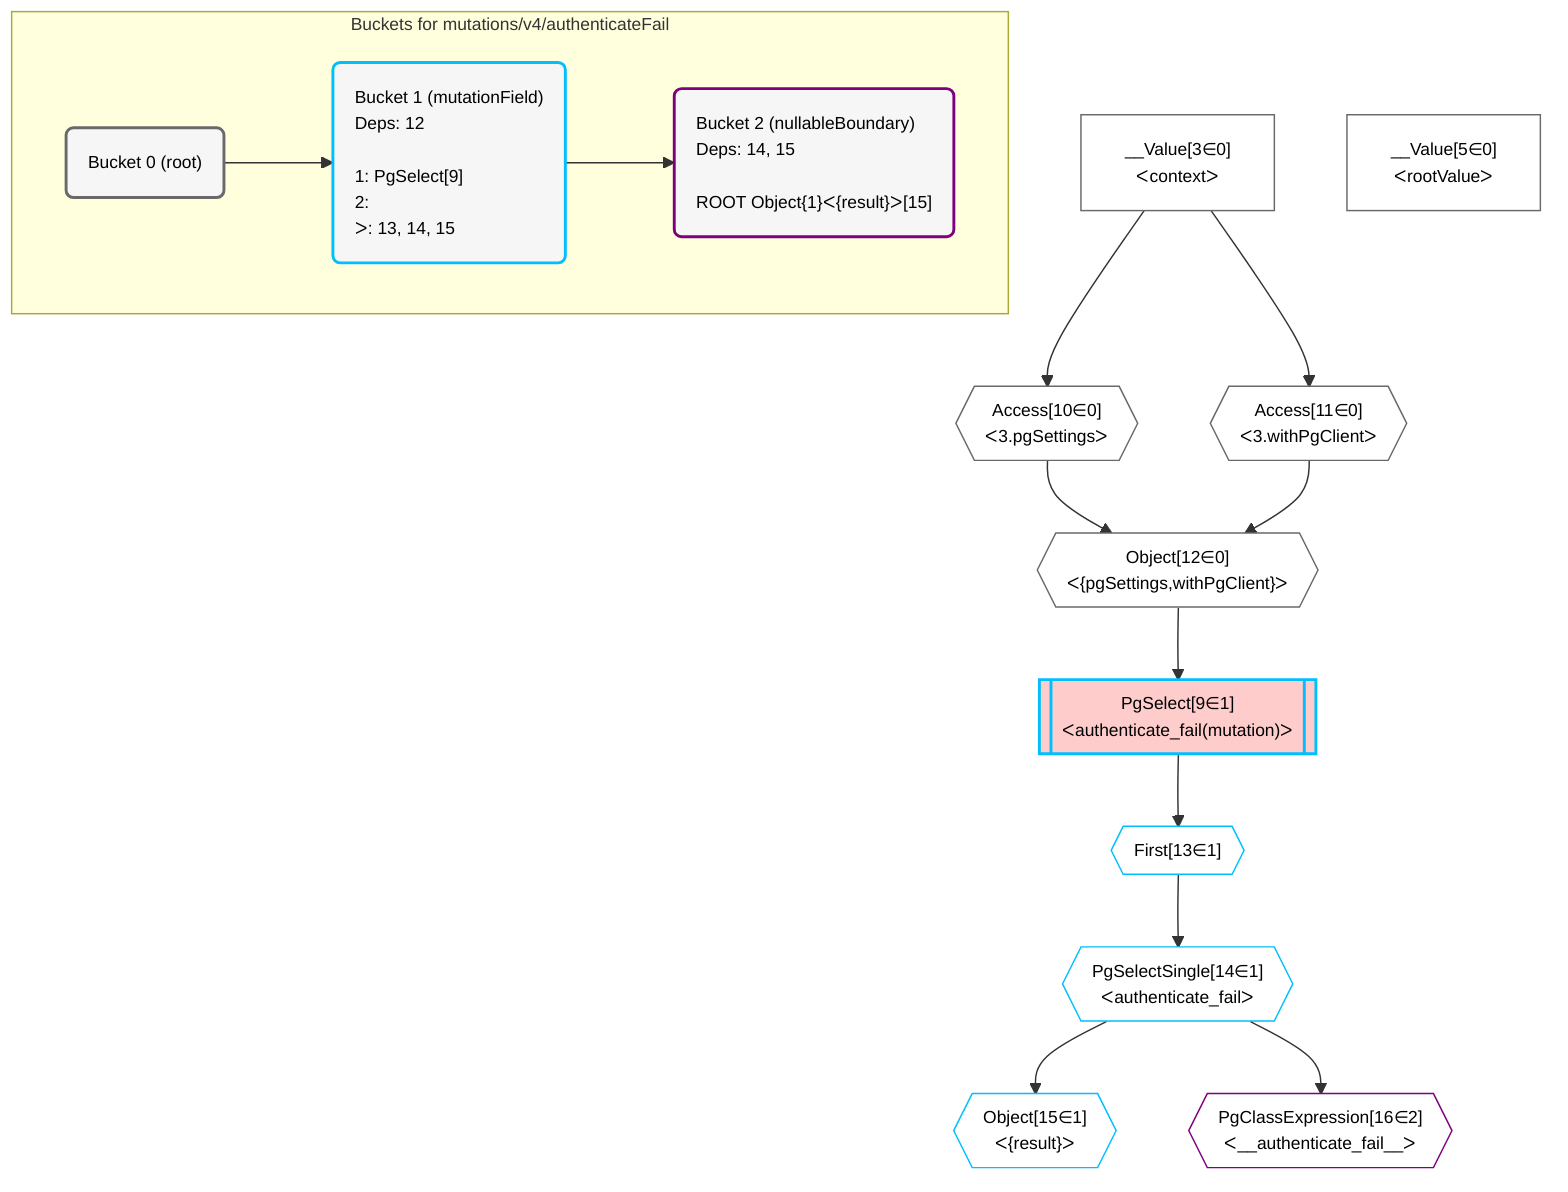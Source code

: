 %%{init: {'themeVariables': { 'fontSize': '12px'}}}%%
graph TD
    classDef path fill:#eee,stroke:#000,color:#000
    classDef plan fill:#fff,stroke-width:1px,color:#000
    classDef itemplan fill:#fff,stroke-width:2px,color:#000
    classDef unbatchedplan fill:#dff,stroke-width:1px,color:#000
    classDef sideeffectplan fill:#fcc,stroke-width:2px,color:#000
    classDef bucket fill:#f6f6f6,color:#000,stroke-width:2px,text-align:left


    %% define steps
    __Value3["__Value[3∈0]<br />ᐸcontextᐳ"]:::plan
    __Value5["__Value[5∈0]<br />ᐸrootValueᐳ"]:::plan
    Access10{{"Access[10∈0]<br />ᐸ3.pgSettingsᐳ"}}:::plan
    Access11{{"Access[11∈0]<br />ᐸ3.withPgClientᐳ"}}:::plan
    Object12{{"Object[12∈0]<br />ᐸ{pgSettings,withPgClient}ᐳ"}}:::plan
    PgSelect9[["PgSelect[9∈1]<br />ᐸauthenticate_fail(mutation)ᐳ"]]:::sideeffectplan
    First13{{"First[13∈1]"}}:::plan
    PgSelectSingle14{{"PgSelectSingle[14∈1]<br />ᐸauthenticate_failᐳ"}}:::plan
    Object15{{"Object[15∈1]<br />ᐸ{result}ᐳ"}}:::plan
    PgClassExpression16{{"PgClassExpression[16∈2]<br />ᐸ__authenticate_fail__ᐳ"}}:::plan

    %% plan dependencies
    __Value3 --> Access10
    __Value3 --> Access11
    Access10 & Access11 --> Object12
    Object12 --> PgSelect9
    PgSelect9 --> First13
    First13 --> PgSelectSingle14
    PgSelectSingle14 --> Object15
    PgSelectSingle14 --> PgClassExpression16

    subgraph "Buckets for mutations/v4/authenticateFail"
    Bucket0("Bucket 0 (root)"):::bucket
    classDef bucket0 stroke:#696969
    class Bucket0,__Value3,__Value5,Access10,Access11,Object12 bucket0
    Bucket1("Bucket 1 (mutationField)<br />Deps: 12<br /><br />1: PgSelect[9]<br />2: <br />ᐳ: 13, 14, 15"):::bucket
    classDef bucket1 stroke:#00bfff
    class Bucket1,PgSelect9,First13,PgSelectSingle14,Object15 bucket1
    Bucket2("Bucket 2 (nullableBoundary)<br />Deps: 14, 15<br /><br />ROOT Object{1}ᐸ{result}ᐳ[15]"):::bucket
    classDef bucket2 stroke:#7f007f
    class Bucket2,PgClassExpression16 bucket2
    Bucket0 --> Bucket1
    Bucket1 --> Bucket2
    end